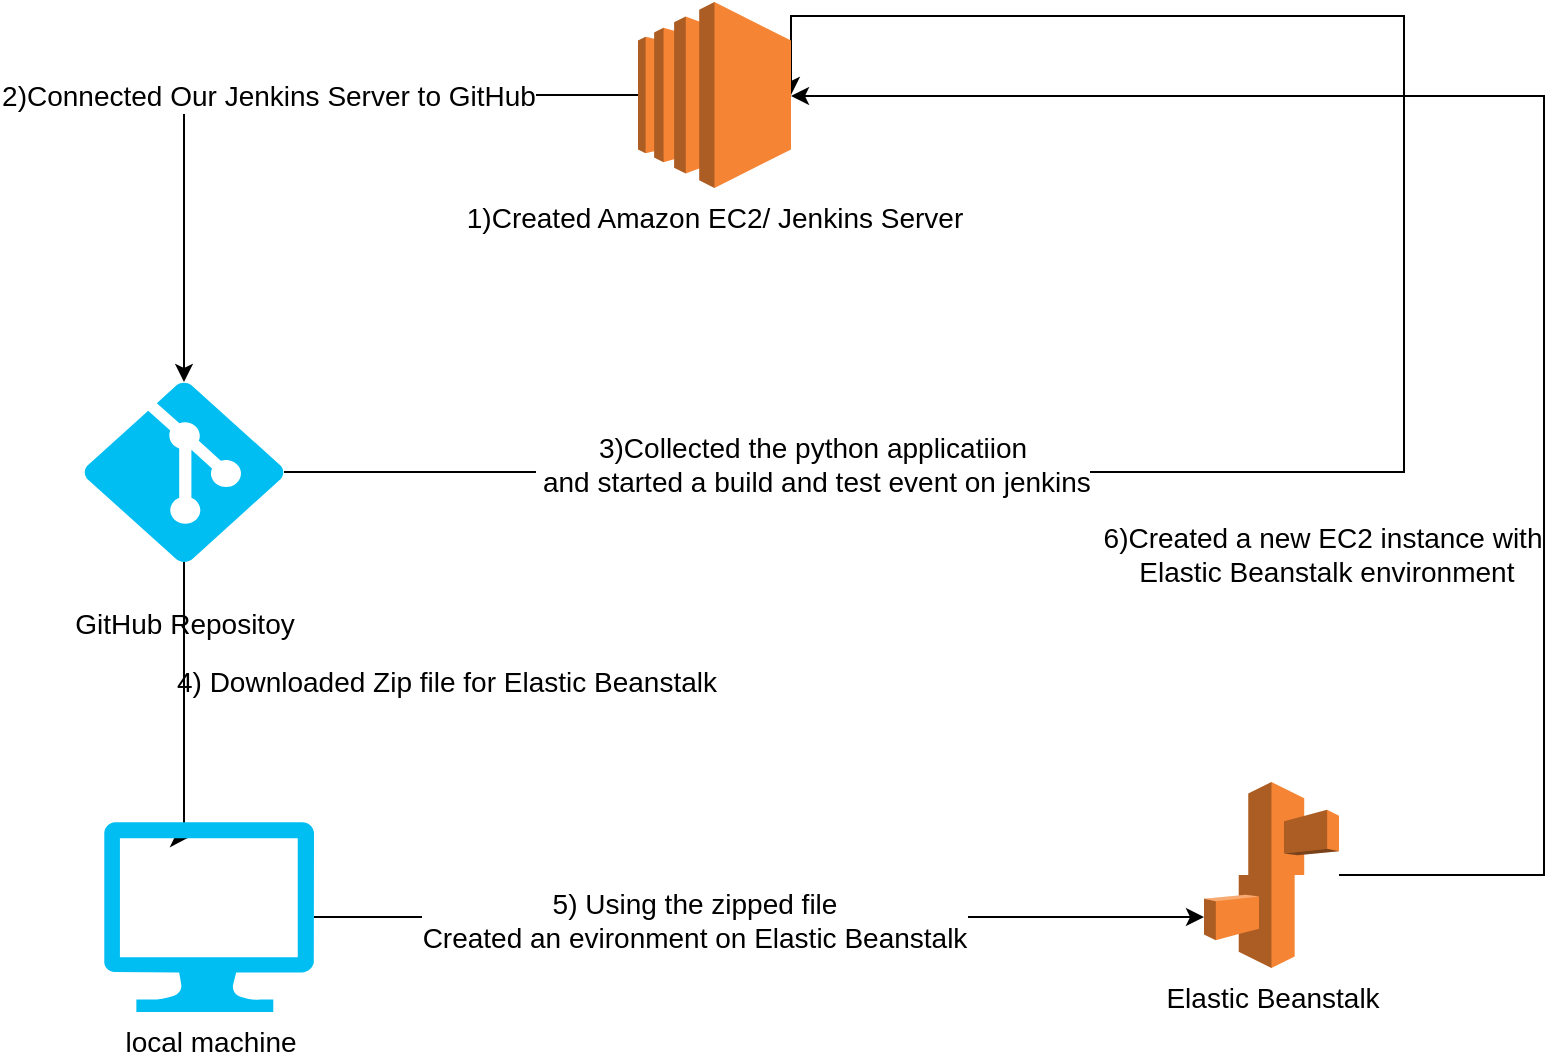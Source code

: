 <mxfile version="20.2.3" type="device"><diagram id="OcI_ddY4C9XD1yInFc8E" name="Page-1"><mxGraphModel dx="867" dy="545" grid="1" gridSize="10" guides="1" tooltips="1" connect="1" arrows="1" fold="1" page="1" pageScale="1" pageWidth="850" pageHeight="1100" math="0" shadow="0"><root><mxCell id="0"/><mxCell id="1" parent="0"/><mxCell id="qEwRZEcu5-5UyoIPmWaO-6" style="edgeStyle=orthogonalEdgeStyle;rounded=0;orthogonalLoop=1;jettySize=auto;html=1;entryX=1;entryY=0.5;entryDx=0;entryDy=0;entryPerimeter=0;fontSize=14;" edge="1" parent="1" source="qEwRZEcu5-5UyoIPmWaO-1" target="qEwRZEcu5-5UyoIPmWaO-4"><mxGeometry relative="1" as="geometry"><Array as="points"><mxPoint x="770" y="325"/><mxPoint x="770" y="97"/><mxPoint x="464" y="97"/></Array></mxGeometry></mxCell><mxCell id="qEwRZEcu5-5UyoIPmWaO-7" value="3)Collected the python applicatiion&lt;br&gt;&amp;nbsp;and started a build and test event on jenkins" style="edgeLabel;html=1;align=center;verticalAlign=middle;resizable=0;points=[];fontSize=14;" vertex="1" connectable="0" parent="qEwRZEcu5-5UyoIPmWaO-6"><mxGeometry x="-0.534" y="4" relative="1" as="geometry"><mxPoint as="offset"/></mxGeometry></mxCell><mxCell id="qEwRZEcu5-5UyoIPmWaO-10" style="edgeStyle=orthogonalEdgeStyle;rounded=0;orthogonalLoop=1;jettySize=auto;html=1;entryX=0.4;entryY=0.084;entryDx=0;entryDy=0;entryPerimeter=0;fontSize=14;" edge="1" parent="1" source="qEwRZEcu5-5UyoIPmWaO-1" target="qEwRZEcu5-5UyoIPmWaO-9"><mxGeometry relative="1" as="geometry"><Array as="points"><mxPoint x="160" y="508"/></Array></mxGeometry></mxCell><mxCell id="qEwRZEcu5-5UyoIPmWaO-1" value="&lt;p style=&quot;line-height: 1.5; font-size: 14px;&quot;&gt;GitHub Repositoy&lt;/p&gt;" style="verticalLabelPosition=bottom;html=1;verticalAlign=top;align=center;strokeColor=none;fillColor=#00BEF2;shape=mxgraph.azure.git_repository;" vertex="1" parent="1"><mxGeometry x="110" y="280" width="100" height="90" as="geometry"/></mxCell><mxCell id="qEwRZEcu5-5UyoIPmWaO-5" value="2)Connected Our Jenkins Server to GitHub" style="edgeStyle=orthogonalEdgeStyle;rounded=0;orthogonalLoop=1;jettySize=auto;html=1;entryX=0.5;entryY=0;entryDx=0;entryDy=0;entryPerimeter=0;fontSize=14;" edge="1" parent="1" source="qEwRZEcu5-5UyoIPmWaO-4" target="qEwRZEcu5-5UyoIPmWaO-1"><mxGeometry relative="1" as="geometry"/></mxCell><mxCell id="qEwRZEcu5-5UyoIPmWaO-4" value="1)Created Amazon EC2/ Jenkins Server" style="outlineConnect=0;dashed=0;verticalLabelPosition=bottom;verticalAlign=top;align=center;html=1;shape=mxgraph.aws3.ec2;fillColor=#F58534;gradientColor=none;fontSize=14;" vertex="1" parent="1"><mxGeometry x="387" y="90" width="76.5" height="93" as="geometry"/></mxCell><mxCell id="qEwRZEcu5-5UyoIPmWaO-14" style="edgeStyle=orthogonalEdgeStyle;rounded=0;orthogonalLoop=1;jettySize=auto;html=1;fontSize=14;" edge="1" parent="1" source="qEwRZEcu5-5UyoIPmWaO-8" target="qEwRZEcu5-5UyoIPmWaO-4"><mxGeometry relative="1" as="geometry"><Array as="points"><mxPoint x="840" y="527"/><mxPoint x="840" y="137"/></Array></mxGeometry></mxCell><mxCell id="qEwRZEcu5-5UyoIPmWaO-15" value="6)Created a new EC2 instance with&lt;br&gt;&amp;nbsp;Elastic Beanstalk environment" style="edgeLabel;html=1;align=center;verticalAlign=middle;resizable=0;points=[];fontSize=14;" vertex="1" connectable="0" parent="qEwRZEcu5-5UyoIPmWaO-14"><mxGeometry x="-0.394" y="1" relative="1" as="geometry"><mxPoint x="-110" as="offset"/></mxGeometry></mxCell><mxCell id="qEwRZEcu5-5UyoIPmWaO-8" value="Elastic Beanstalk" style="outlineConnect=0;dashed=0;verticalLabelPosition=bottom;verticalAlign=top;align=center;html=1;shape=mxgraph.aws3.elastic_beanstalk;fillColor=#F58534;gradientColor=none;fontSize=14;" vertex="1" parent="1"><mxGeometry x="670" y="480" width="67.5" height="93" as="geometry"/></mxCell><mxCell id="qEwRZEcu5-5UyoIPmWaO-11" style="edgeStyle=orthogonalEdgeStyle;rounded=0;orthogonalLoop=1;jettySize=auto;html=1;fontSize=14;" edge="1" parent="1" source="qEwRZEcu5-5UyoIPmWaO-9" target="qEwRZEcu5-5UyoIPmWaO-8"><mxGeometry relative="1" as="geometry"><mxPoint x="240" y="547.5" as="targetPoint"/><Array as="points"><mxPoint x="420" y="548"/><mxPoint x="420" y="548"/></Array></mxGeometry></mxCell><mxCell id="qEwRZEcu5-5UyoIPmWaO-13" value="5) Using the zipped file&lt;br&gt;Created an evironment on Elastic Beanstalk" style="edgeLabel;html=1;align=center;verticalAlign=middle;resizable=0;points=[];fontSize=14;" vertex="1" connectable="0" parent="qEwRZEcu5-5UyoIPmWaO-11"><mxGeometry x="-0.147" relative="1" as="geometry"><mxPoint y="1" as="offset"/></mxGeometry></mxCell><mxCell id="qEwRZEcu5-5UyoIPmWaO-9" value="local machine" style="verticalLabelPosition=bottom;html=1;verticalAlign=top;align=center;strokeColor=none;fillColor=#00BEF2;shape=mxgraph.azure.computer;pointerEvents=1;fontSize=14;" vertex="1" parent="1"><mxGeometry x="120" y="500" width="105" height="95" as="geometry"/></mxCell><mxCell id="qEwRZEcu5-5UyoIPmWaO-12" value="4) Downloaded Zip file for Elastic Beanstalk" style="text;html=1;align=center;verticalAlign=middle;resizable=0;points=[];autosize=1;strokeColor=none;fillColor=none;fontSize=14;" vertex="1" parent="1"><mxGeometry x="146" y="415" width="290" height="30" as="geometry"/></mxCell></root></mxGraphModel></diagram></mxfile>